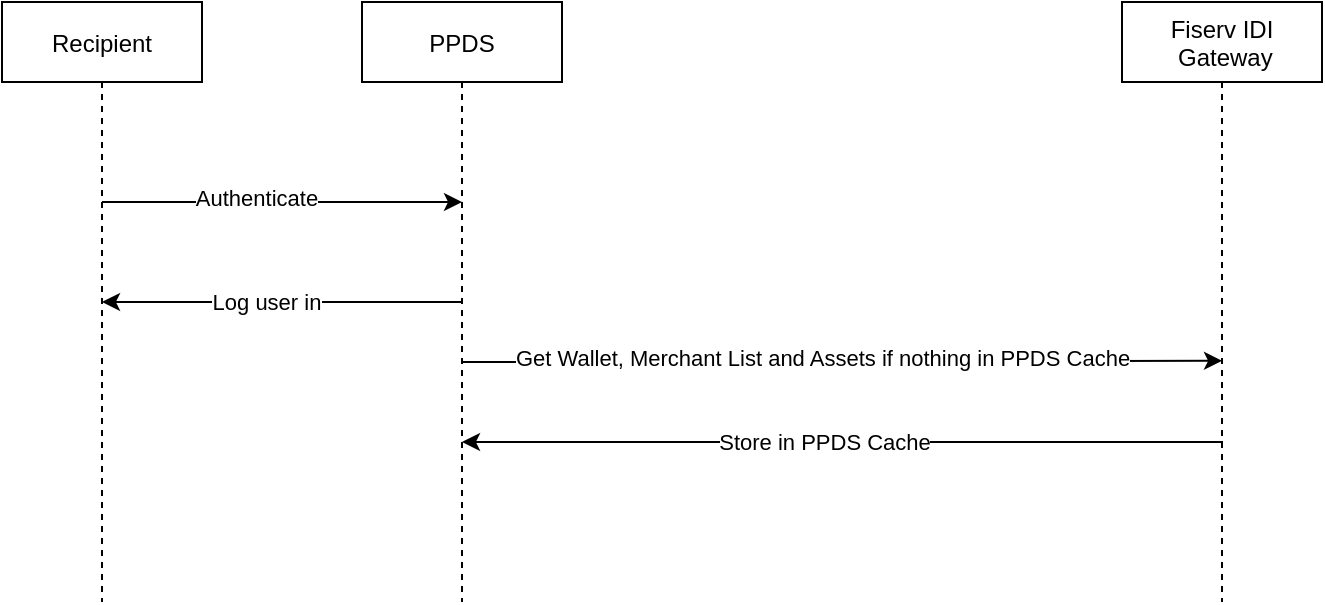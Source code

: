 <mxfile version="20.2.7" type="github">
  <diagram id="kgpKYQtTHZ0yAKxKKP6v" name="Page-1">
    <mxGraphModel dx="2510" dy="1406" grid="1" gridSize="10" guides="1" tooltips="1" connect="1" arrows="1" fold="1" page="1" pageScale="1" pageWidth="850" pageHeight="1100" math="0" shadow="0">
      <root>
        <mxCell id="0" />
        <mxCell id="1" parent="0" />
        <mxCell id="3nuBFxr9cyL0pnOWT2aG-1" value="Recipient" style="shape=umlLifeline;perimeter=lifelinePerimeter;container=1;collapsible=0;recursiveResize=0;rounded=0;shadow=0;strokeWidth=1;" parent="1" vertex="1">
          <mxGeometry x="120" y="80" width="100" height="300" as="geometry" />
        </mxCell>
        <mxCell id="3nuBFxr9cyL0pnOWT2aG-5" value="PPDS" style="shape=umlLifeline;perimeter=lifelinePerimeter;container=1;collapsible=0;recursiveResize=0;rounded=0;shadow=0;strokeWidth=1;" parent="1" vertex="1">
          <mxGeometry x="300" y="80" width="100" height="300" as="geometry" />
        </mxCell>
        <mxCell id="S-r7BkSFj6n0pKJxN7W6-7" value="" style="endArrow=classic;html=1;rounded=0;entryX=0.5;entryY=0.598;entryDx=0;entryDy=0;entryPerimeter=0;" edge="1" parent="3nuBFxr9cyL0pnOWT2aG-5" target="S-r7BkSFj6n0pKJxN7W6-3">
          <mxGeometry width="50" height="50" relative="1" as="geometry">
            <mxPoint x="50" y="180" as="sourcePoint" />
            <mxPoint x="230.5" y="180" as="targetPoint" />
            <Array as="points">
              <mxPoint x="150.5" y="180" />
            </Array>
          </mxGeometry>
        </mxCell>
        <mxCell id="S-r7BkSFj6n0pKJxN7W6-8" value="Get Wallet, Merchant List and Assets if nothing in PPDS Cache" style="edgeLabel;html=1;align=center;verticalAlign=middle;resizable=0;points=[];" vertex="1" connectable="0" parent="S-r7BkSFj6n0pKJxN7W6-7">
          <mxGeometry x="-0.15" y="2" relative="1" as="geometry">
            <mxPoint x="18" as="offset" />
          </mxGeometry>
        </mxCell>
        <mxCell id="S-r7BkSFj6n0pKJxN7W6-1" value="" style="endArrow=classic;html=1;rounded=0;" edge="1" parent="1" source="3nuBFxr9cyL0pnOWT2aG-1">
          <mxGeometry width="50" height="50" relative="1" as="geometry">
            <mxPoint x="1030" y="570" as="sourcePoint" />
            <mxPoint x="350" y="180" as="targetPoint" />
            <Array as="points">
              <mxPoint x="270" y="180" />
            </Array>
          </mxGeometry>
        </mxCell>
        <mxCell id="S-r7BkSFj6n0pKJxN7W6-2" value="Authenticate" style="edgeLabel;html=1;align=center;verticalAlign=middle;resizable=0;points=[];" vertex="1" connectable="0" parent="S-r7BkSFj6n0pKJxN7W6-1">
          <mxGeometry x="-0.15" y="2" relative="1" as="geometry">
            <mxPoint as="offset" />
          </mxGeometry>
        </mxCell>
        <mxCell id="S-r7BkSFj6n0pKJxN7W6-3" value="Fiserv IDI&#xa; Gateway" style="shape=umlLifeline;perimeter=lifelinePerimeter;container=1;collapsible=0;recursiveResize=0;rounded=0;shadow=0;strokeWidth=1;" vertex="1" parent="1">
          <mxGeometry x="680" y="80" width="100" height="300" as="geometry" />
        </mxCell>
        <mxCell id="S-r7BkSFj6n0pKJxN7W6-5" value="" style="endArrow=classic;html=1;rounded=0;" edge="1" parent="1" target="3nuBFxr9cyL0pnOWT2aG-1">
          <mxGeometry width="50" height="50" relative="1" as="geometry">
            <mxPoint x="350" y="230" as="sourcePoint" />
            <mxPoint x="1080" y="510" as="targetPoint" />
          </mxGeometry>
        </mxCell>
        <mxCell id="S-r7BkSFj6n0pKJxN7W6-6" value="Log user in" style="edgeLabel;html=1;align=center;verticalAlign=middle;resizable=0;points=[];" vertex="1" connectable="0" parent="S-r7BkSFj6n0pKJxN7W6-5">
          <mxGeometry x="0.328" y="-1" relative="1" as="geometry">
            <mxPoint x="21" y="1" as="offset" />
          </mxGeometry>
        </mxCell>
        <mxCell id="S-r7BkSFj6n0pKJxN7W6-10" value="" style="endArrow=classic;html=1;rounded=0;" edge="1" parent="1" target="3nuBFxr9cyL0pnOWT2aG-5">
          <mxGeometry width="50" height="50" relative="1" as="geometry">
            <mxPoint x="730.5" y="300" as="sourcePoint" />
            <mxPoint x="550" y="300" as="targetPoint" />
          </mxGeometry>
        </mxCell>
        <mxCell id="S-r7BkSFj6n0pKJxN7W6-11" value="Store in PPDS Cache" style="edgeLabel;html=1;align=center;verticalAlign=middle;resizable=0;points=[];" vertex="1" connectable="0" parent="S-r7BkSFj6n0pKJxN7W6-10">
          <mxGeometry x="0.328" y="-1" relative="1" as="geometry">
            <mxPoint x="53" y="1" as="offset" />
          </mxGeometry>
        </mxCell>
      </root>
    </mxGraphModel>
  </diagram>
</mxfile>

